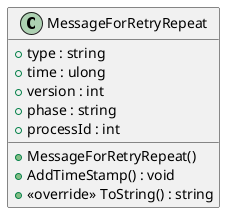 @startuml
class MessageForRetryRepeat {
    + type : string
    + time : ulong
    + version : int
    + phase : string
    + processId : int
    + MessageForRetryRepeat()
    + AddTimeStamp() : void
    + <<override>> ToString() : string
}
@enduml
